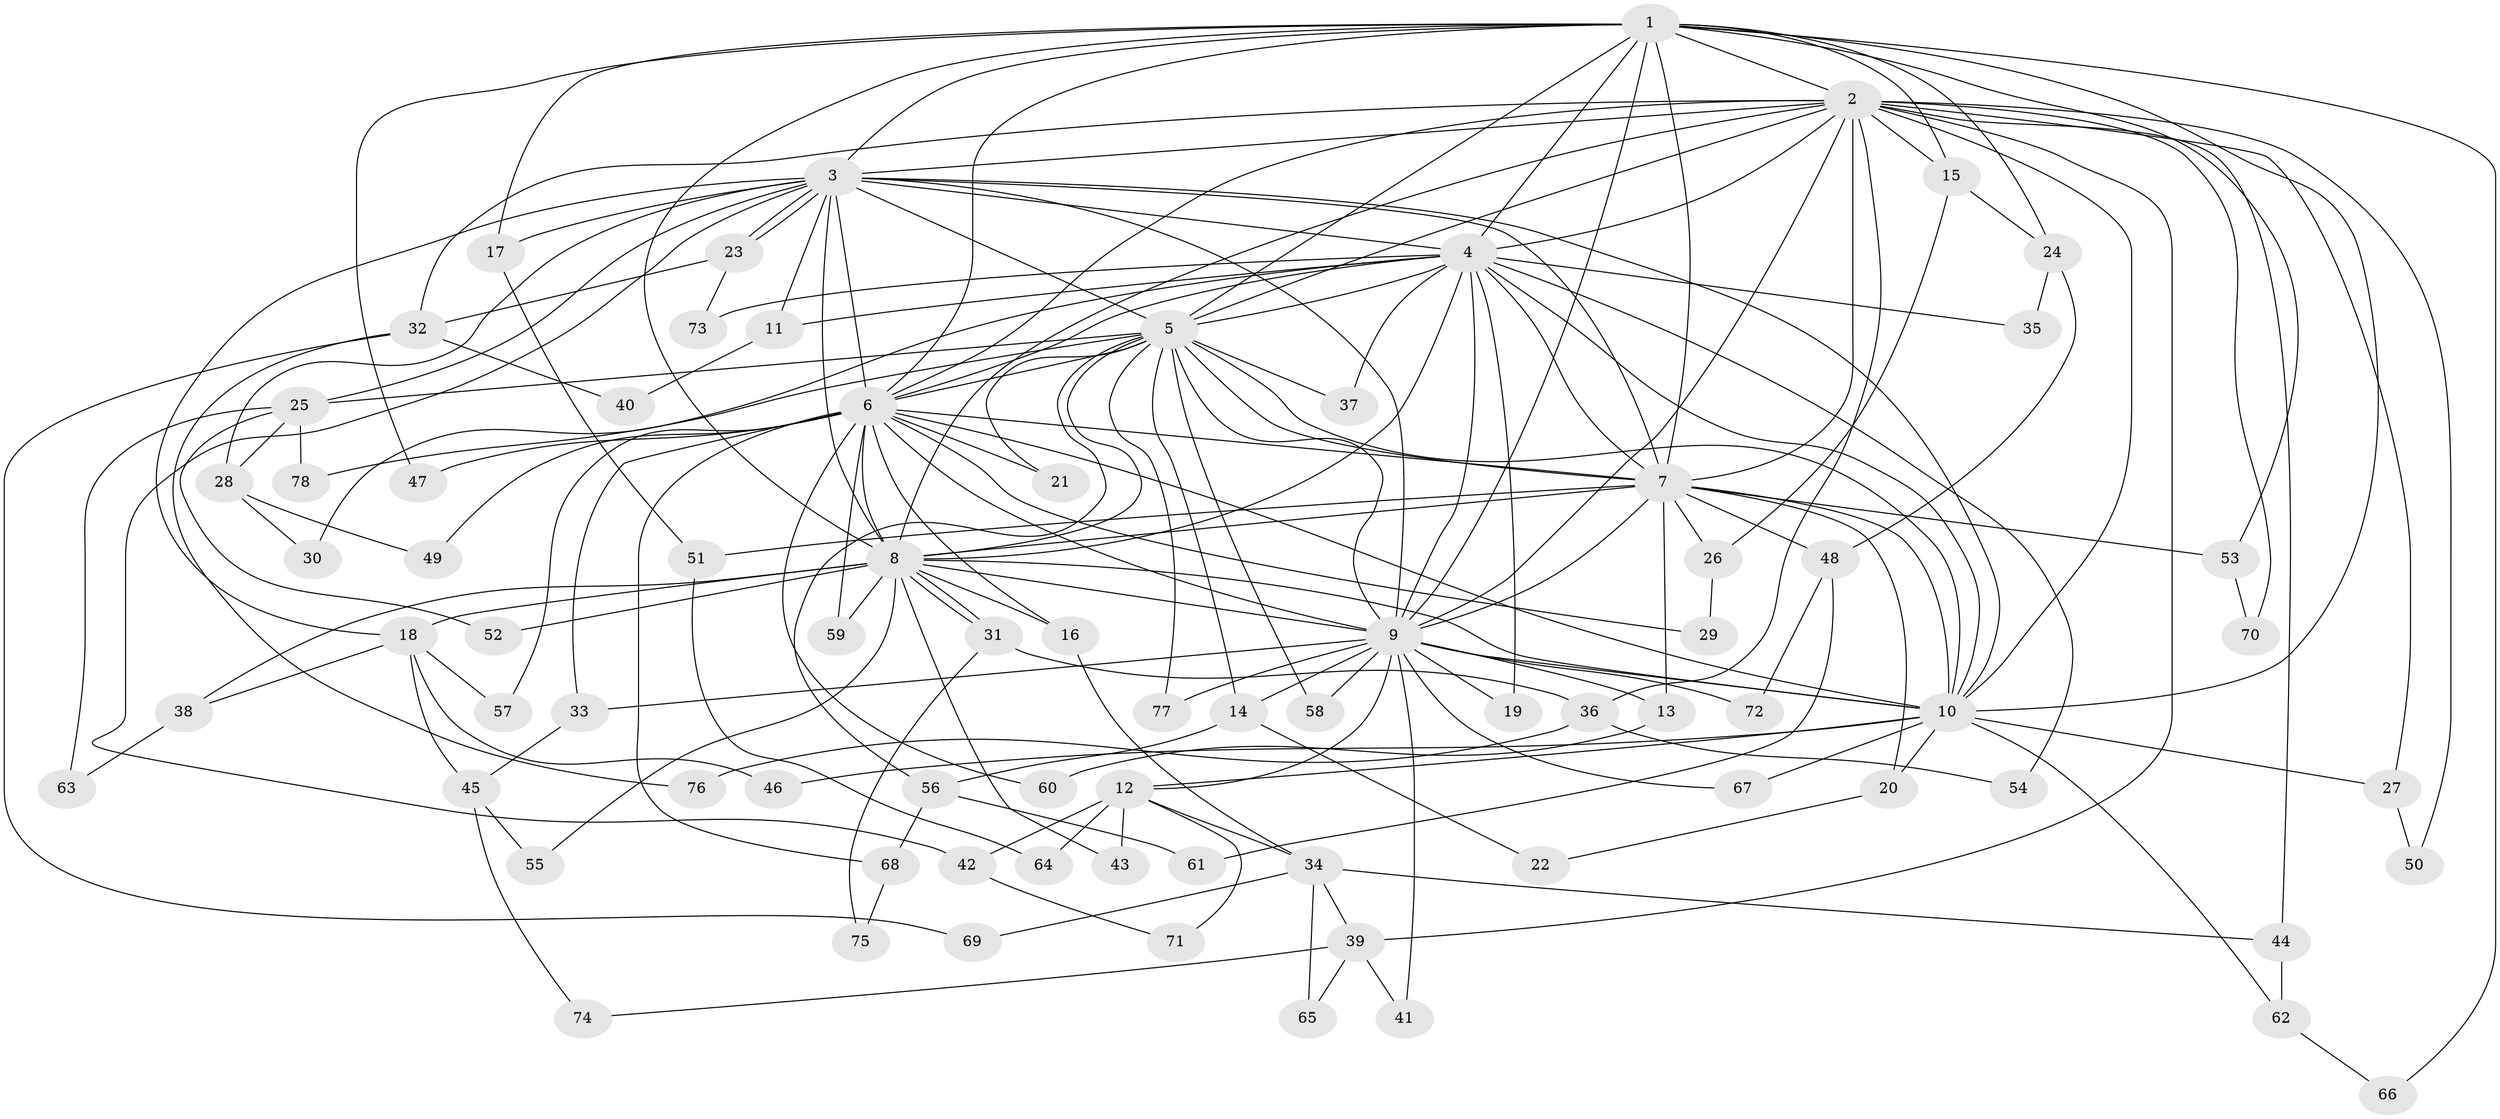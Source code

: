 // Generated by graph-tools (version 1.1) at 2025/13/03/09/25 04:13:59]
// undirected, 78 vertices, 181 edges
graph export_dot {
graph [start="1"]
  node [color=gray90,style=filled];
  1;
  2;
  3;
  4;
  5;
  6;
  7;
  8;
  9;
  10;
  11;
  12;
  13;
  14;
  15;
  16;
  17;
  18;
  19;
  20;
  21;
  22;
  23;
  24;
  25;
  26;
  27;
  28;
  29;
  30;
  31;
  32;
  33;
  34;
  35;
  36;
  37;
  38;
  39;
  40;
  41;
  42;
  43;
  44;
  45;
  46;
  47;
  48;
  49;
  50;
  51;
  52;
  53;
  54;
  55;
  56;
  57;
  58;
  59;
  60;
  61;
  62;
  63;
  64;
  65;
  66;
  67;
  68;
  69;
  70;
  71;
  72;
  73;
  74;
  75;
  76;
  77;
  78;
  1 -- 2;
  1 -- 3;
  1 -- 4;
  1 -- 5;
  1 -- 6;
  1 -- 7;
  1 -- 8;
  1 -- 9;
  1 -- 10;
  1 -- 15;
  1 -- 17;
  1 -- 24;
  1 -- 47;
  1 -- 53;
  1 -- 66;
  2 -- 3;
  2 -- 4;
  2 -- 5;
  2 -- 6;
  2 -- 7;
  2 -- 8;
  2 -- 9;
  2 -- 10;
  2 -- 15;
  2 -- 27;
  2 -- 32;
  2 -- 36;
  2 -- 39;
  2 -- 44;
  2 -- 50;
  2 -- 70;
  3 -- 4;
  3 -- 5;
  3 -- 6;
  3 -- 7;
  3 -- 8;
  3 -- 9;
  3 -- 10;
  3 -- 11;
  3 -- 17;
  3 -- 18;
  3 -- 23;
  3 -- 23;
  3 -- 25;
  3 -- 28;
  3 -- 42;
  4 -- 5;
  4 -- 6;
  4 -- 7;
  4 -- 8;
  4 -- 9;
  4 -- 10;
  4 -- 11;
  4 -- 19;
  4 -- 30;
  4 -- 35;
  4 -- 37;
  4 -- 54;
  4 -- 73;
  5 -- 6;
  5 -- 7;
  5 -- 8;
  5 -- 9;
  5 -- 10;
  5 -- 14;
  5 -- 21;
  5 -- 25;
  5 -- 37;
  5 -- 56;
  5 -- 58;
  5 -- 77;
  5 -- 78;
  6 -- 7;
  6 -- 8;
  6 -- 9;
  6 -- 10;
  6 -- 16;
  6 -- 21;
  6 -- 29;
  6 -- 33;
  6 -- 47;
  6 -- 49;
  6 -- 57;
  6 -- 59;
  6 -- 60;
  6 -- 68;
  7 -- 8;
  7 -- 9;
  7 -- 10;
  7 -- 13;
  7 -- 20;
  7 -- 26;
  7 -- 48;
  7 -- 51;
  7 -- 53;
  8 -- 9;
  8 -- 10;
  8 -- 16;
  8 -- 18;
  8 -- 31;
  8 -- 31;
  8 -- 38;
  8 -- 43;
  8 -- 52;
  8 -- 55;
  8 -- 59;
  9 -- 10;
  9 -- 12;
  9 -- 13;
  9 -- 14;
  9 -- 19;
  9 -- 33;
  9 -- 41;
  9 -- 58;
  9 -- 67;
  9 -- 72;
  9 -- 77;
  10 -- 12;
  10 -- 20;
  10 -- 27;
  10 -- 46;
  10 -- 62;
  10 -- 67;
  11 -- 40;
  12 -- 34;
  12 -- 42;
  12 -- 43;
  12 -- 64;
  12 -- 71;
  13 -- 60;
  14 -- 22;
  14 -- 56;
  15 -- 24;
  15 -- 26;
  16 -- 34;
  17 -- 51;
  18 -- 38;
  18 -- 45;
  18 -- 46;
  18 -- 57;
  20 -- 22;
  23 -- 32;
  23 -- 73;
  24 -- 35;
  24 -- 48;
  25 -- 28;
  25 -- 52;
  25 -- 63;
  25 -- 78;
  26 -- 29;
  27 -- 50;
  28 -- 30;
  28 -- 49;
  31 -- 36;
  31 -- 75;
  32 -- 40;
  32 -- 69;
  32 -- 76;
  33 -- 45;
  34 -- 39;
  34 -- 44;
  34 -- 65;
  34 -- 69;
  36 -- 54;
  36 -- 76;
  38 -- 63;
  39 -- 41;
  39 -- 65;
  39 -- 74;
  42 -- 71;
  44 -- 62;
  45 -- 55;
  45 -- 74;
  48 -- 61;
  48 -- 72;
  51 -- 64;
  53 -- 70;
  56 -- 61;
  56 -- 68;
  62 -- 66;
  68 -- 75;
}
